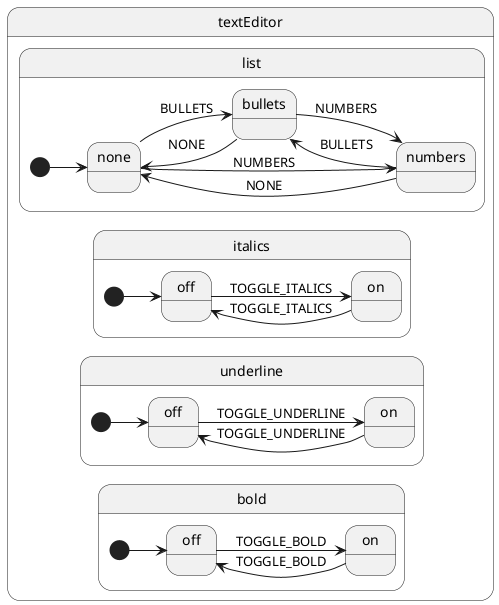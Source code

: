 @startuml
left to right direction
state "textEditor" as textEditor {
  state "bold" as textEditor.bold {
    [*] --> textEditor.bold.off

    state "on" as textEditor.bold.on {
      textEditor.bold.on --> textEditor.bold.off : TOGGLE_BOLD
    }

    state "off" as textEditor.bold.off {
      textEditor.bold.off --> textEditor.bold.on : TOGGLE_BOLD
    }
  }

  state "underline" as textEditor.underline {
    [*] --> textEditor.underline.off

    state "on" as textEditor.underline.on {
      textEditor.underline.on --> textEditor.underline.off : TOGGLE_UNDERLINE
    }

    state "off" as textEditor.underline.off {
      textEditor.underline.off --> textEditor.underline.on : TOGGLE_UNDERLINE
    }
  }

  state "italics" as textEditor.italics {
    [*] --> textEditor.italics.off

    state "on" as textEditor.italics.on {
      textEditor.italics.on --> textEditor.italics.off : TOGGLE_ITALICS
    }

    state "off" as textEditor.italics.off {
      textEditor.italics.off --> textEditor.italics.on : TOGGLE_ITALICS
    }
  }

  state "list" as textEditor.list {
    [*] --> textEditor.list.none

    state "none" as textEditor.list.none {
      textEditor.list.none --> textEditor.list.bullets : BULLETS
      textEditor.list.none --> textEditor.list.numbers : NUMBERS
    }

    state "bullets" as textEditor.list.bullets {
      textEditor.list.bullets --> textEditor.list.none : NONE
      textEditor.list.bullets --> textEditor.list.numbers : NUMBERS
    }

    state "numbers" as textEditor.list.numbers {
      textEditor.list.numbers --> textEditor.list.bullets : BULLETS
      textEditor.list.numbers --> textEditor.list.none : NONE
    }
  }
}
@enduml
